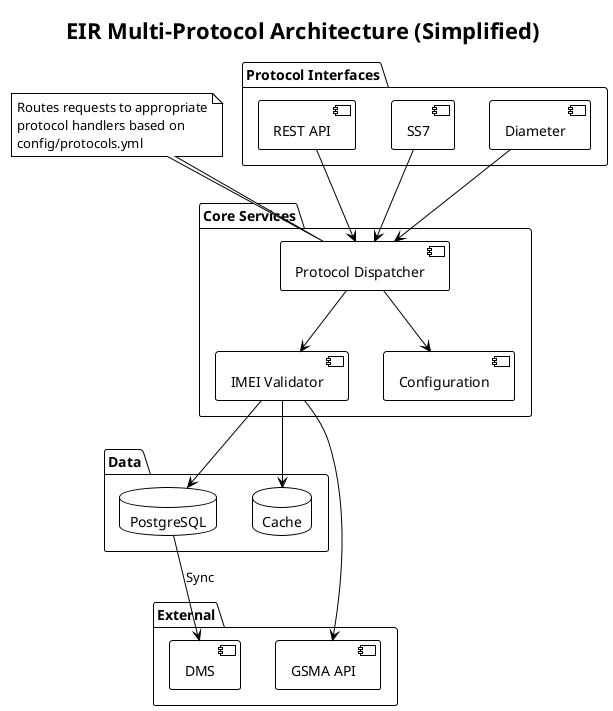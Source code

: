 @startuml
!theme plain
title EIR Multi-Protocol Architecture (Simplified)

package "Protocol Interfaces" {
    [REST API] as REST
    [SS7] as SS7
    [Diameter] as DIAMETER
}

package "Core Services" {
    [Protocol Dispatcher] as DISPATCHER
    [IMEI Validator] as VALIDATOR
    [Configuration] as CONFIG
}

package "Data" {
    database "PostgreSQL" as DB
    database "Cache" as CACHE
}

package "External" {
    [GSMA API] as GSMA
    [DMS] as DMS
}

' Main connections
REST --> DISPATCHER
SS7 --> DISPATCHER 
DIAMETER --> DISPATCHER

DISPATCHER --> VALIDATOR
DISPATCHER --> CONFIG

VALIDATOR --> DB
VALIDATOR --> CACHE
VALIDATOR --> GSMA

DB --> DMS : Sync

note top of DISPATCHER
Routes requests to appropriate
protocol handlers based on
config/protocols.yml
end note

@enduml
